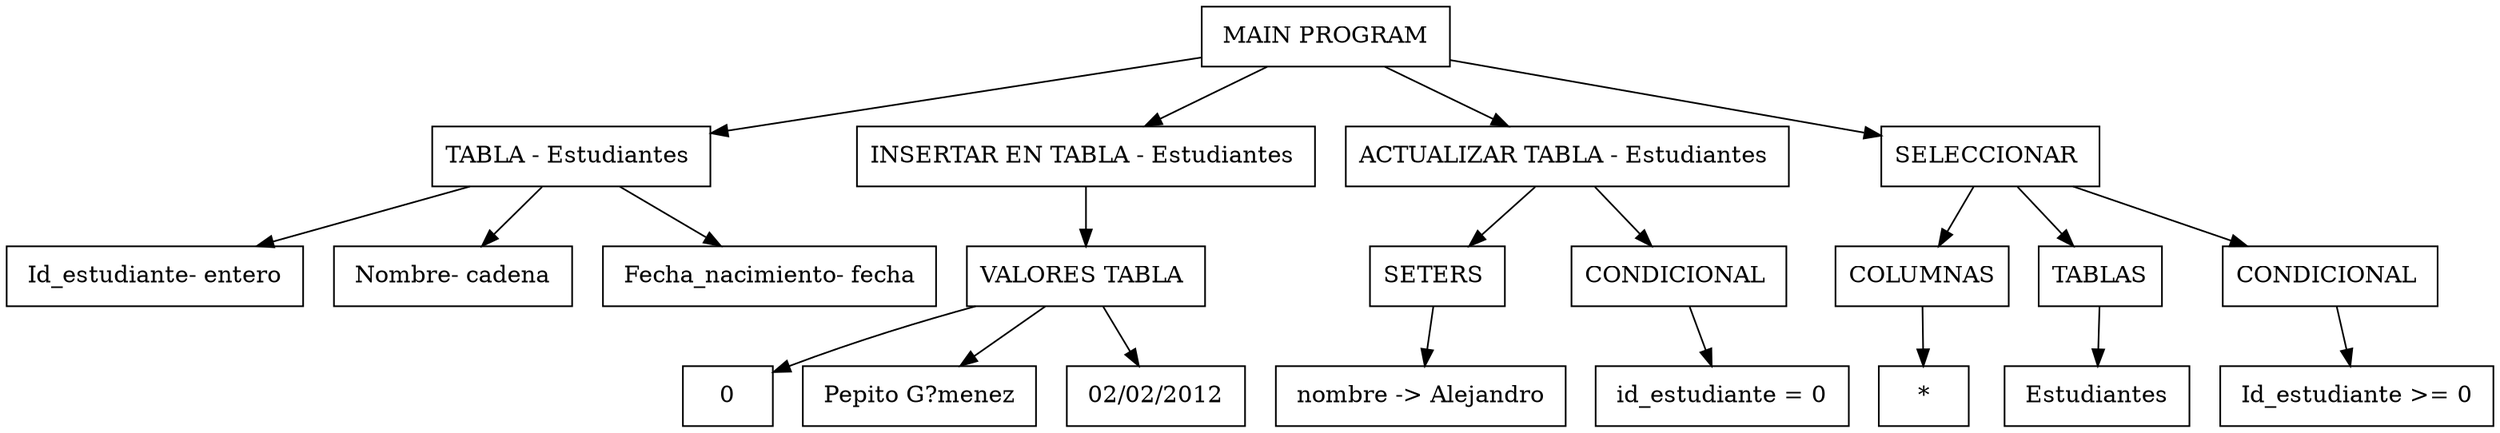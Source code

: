 digraph D {
node [shape=box];
ex0 [label=" MAIN PROGRAM "];
e0[label="TABLA - Estudiantes "];

e1[label=" Id_estudiante- entero "];

e2[label=" Nombre- cadena "];

e3[label=" Fecha_nacimiento- fecha "];

e4[label="INSERTAR EN TABLA - Estudiantes "];

e5[label="VALORES TABLA "];

e6[label=" 0 "];

e7[label=" Pepito G?menez "];

e8[label=" 02/02/2012 "];

e9[label="ACTUALIZAR TABLA - Estudiantes "];

e10[label="SETERS "];

e11[label=" nombre -> Alejandro "];

e12[label="CONDICIONAL "];

e13[label=" id_estudiante = 0 "];

e14[label="SELECCIONAR "];

e15[label="COLUMNAS"];

e16[label="*"];

e17[label="TABLAS"];

e18[label=" Estudiantes "];

e19[label="CONDICIONAL "];

e20[label=" Id_estudiante >= 0 "];

ex0 -> e0; 

e0 -> e1; 

e0 -> e2; 

e0 -> e3; 

ex0 -> e4; 

e4 -> e5; 

e5 -> e6; 

e5 -> e7; 

e5 -> e8; 

ex0 -> e9; 

e9 -> e10; 

e10 -> e11; 

e9 -> e12; 

e12 -> e13; 

ex0 -> e14; 

e14 -> e15; 

e15 -> e16; 

e14 -> e17; 

e17 -> e18; 

e14 -> e19; 

e19 -> e20; 

}
